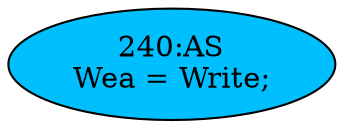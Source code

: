 strict digraph "" {
	node [label="\N"];
	"240:AS"	 [ast="<pyverilog.vparser.ast.Assign object at 0x7f7ac5198510>",
		def_var="['Wea']",
		fillcolor=deepskyblue,
		label="240:AS
Wea = Write;",
		statements="[]",
		style=filled,
		typ=Assign,
		use_var="['Write']"];
}
